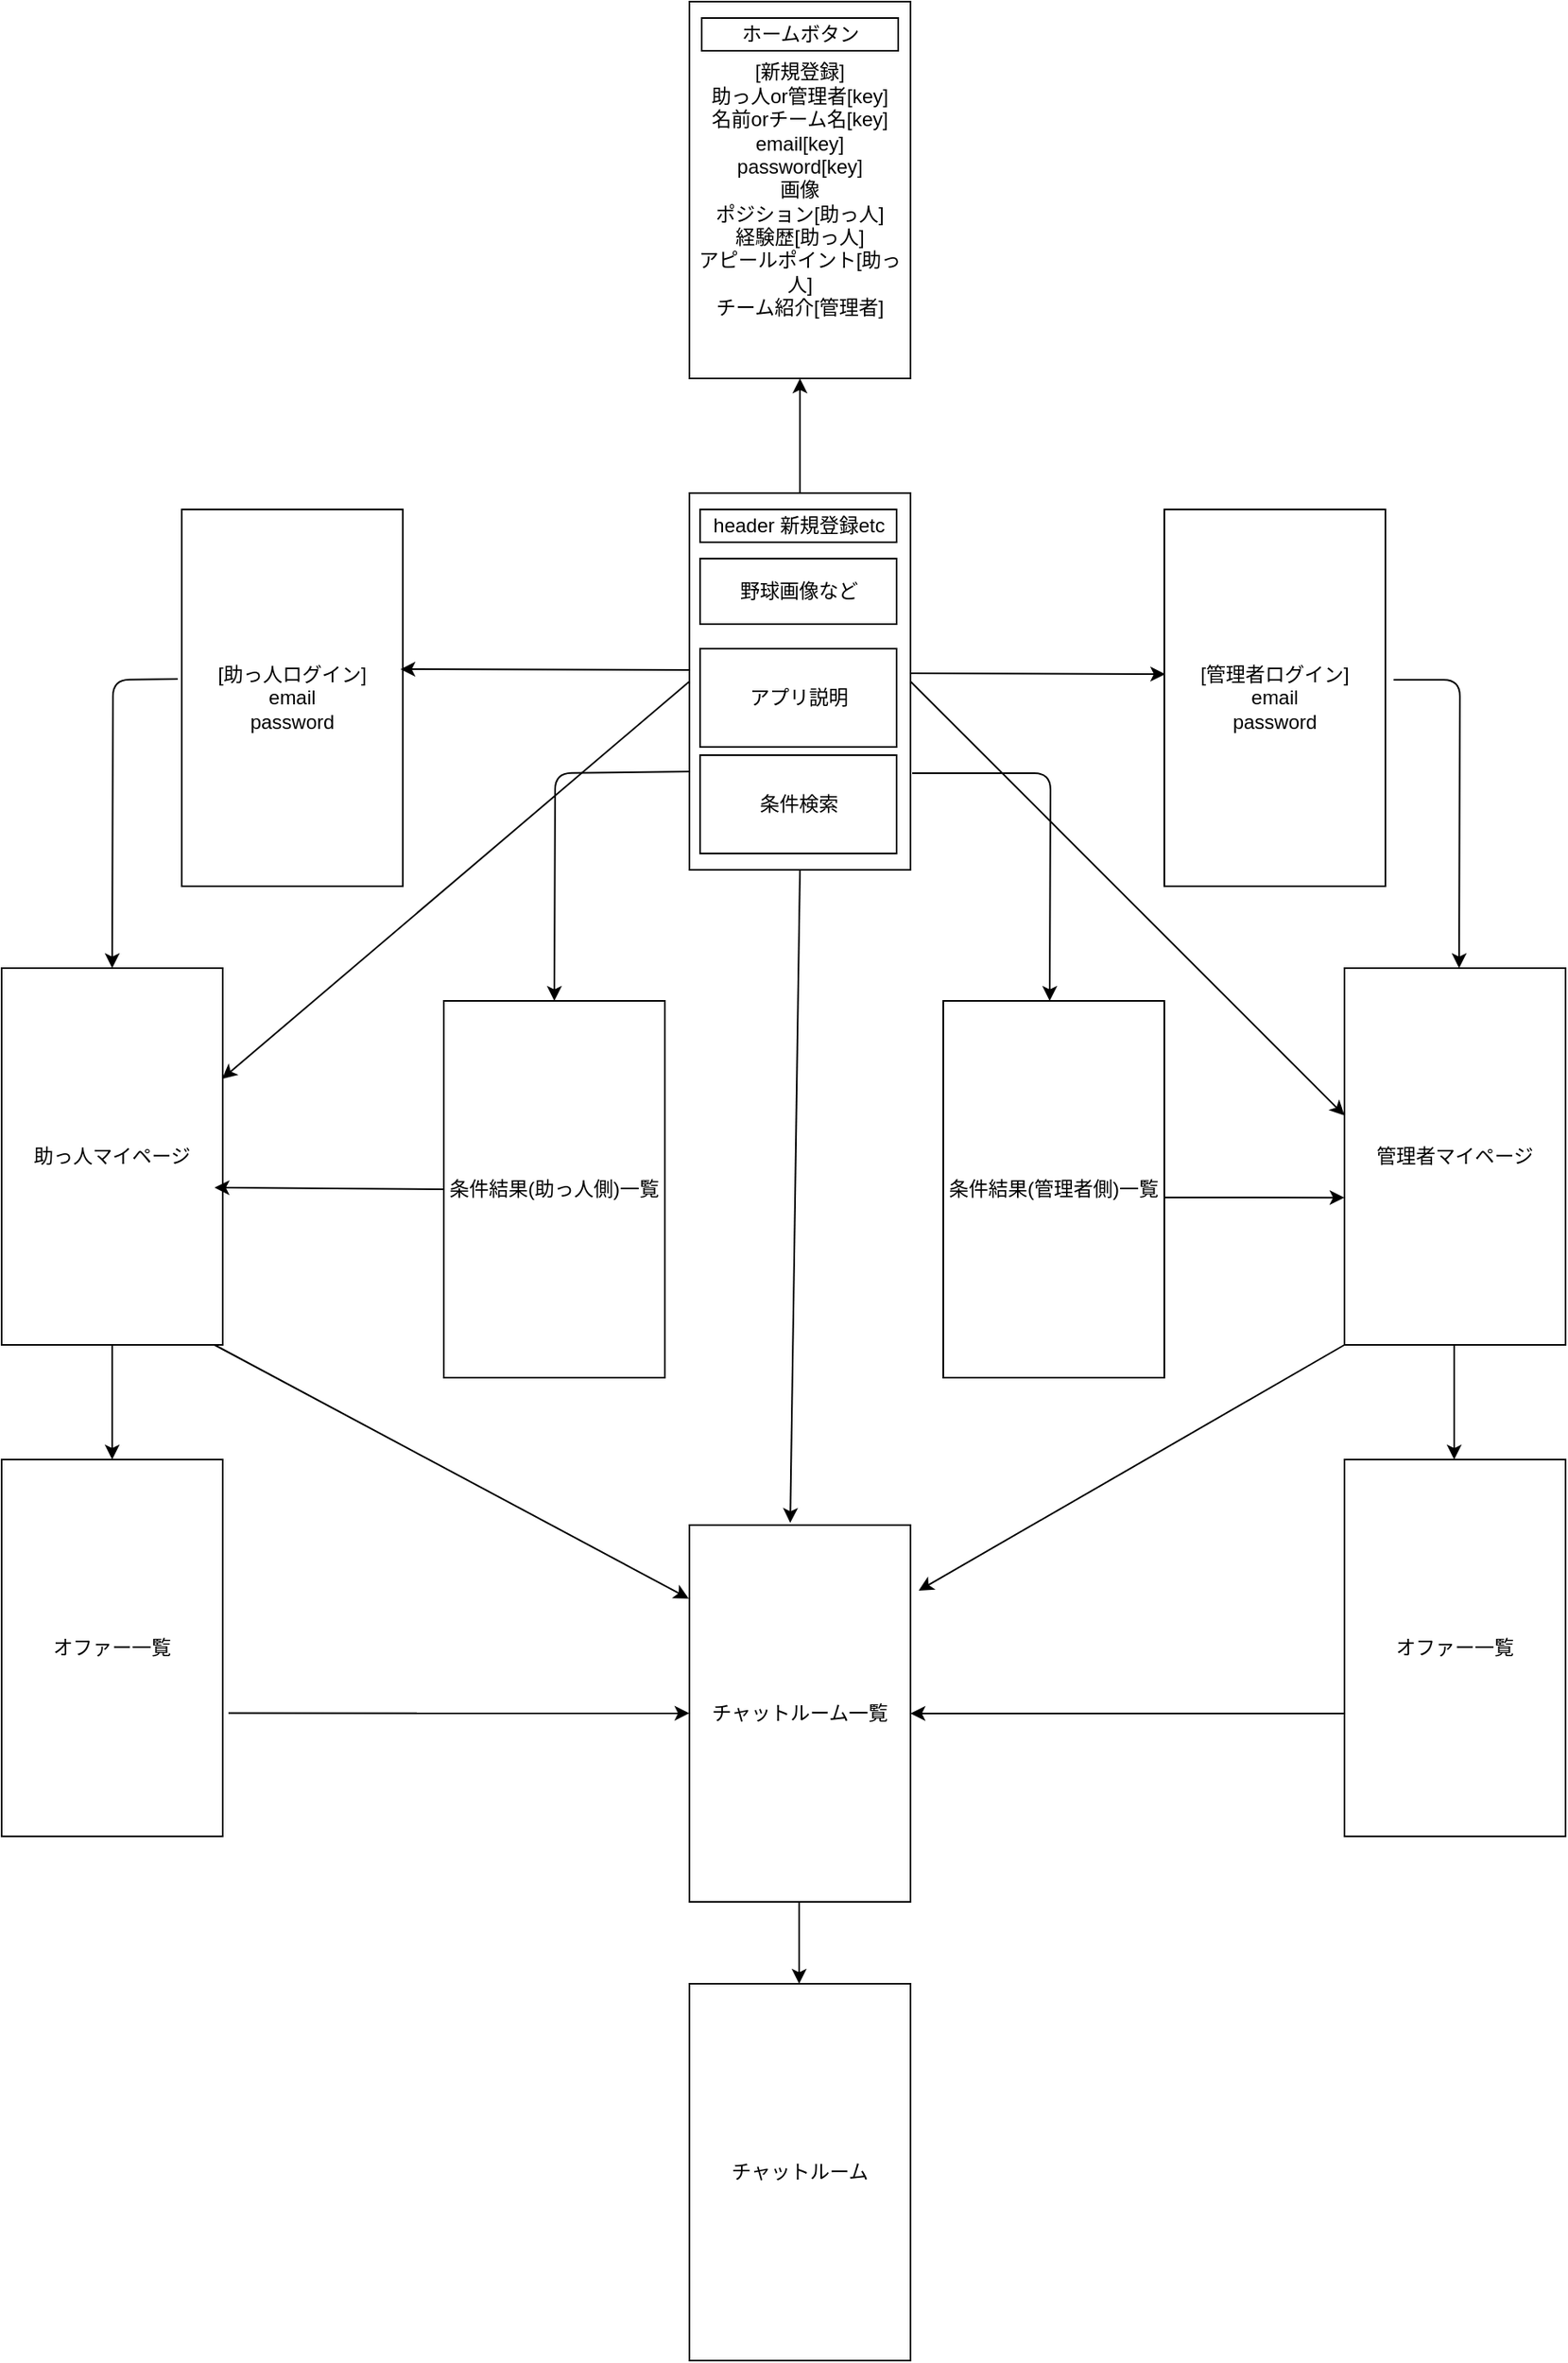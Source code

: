 <mxfile>
    <diagram id="UCk-Ia4SWXFIZYeY76kG" name="ページ1">
        <mxGraphModel dx="1258" dy="1739" grid="1" gridSize="10" guides="1" tooltips="1" connect="1" arrows="1" fold="1" page="1" pageScale="1" pageWidth="1169" pageHeight="827" math="0" shadow="0">
            <root>
                <mxCell id="0"/>
                <mxCell id="1" parent="0"/>
                <mxCell id="3" value="[管理者ログイン]&lt;br&gt;email&lt;br&gt;password" style="rounded=0;whiteSpace=wrap;html=1;" vertex="1" parent="1">
                    <mxGeometry x="830" y="60" width="135" height="230" as="geometry"/>
                </mxCell>
                <mxCell id="4" value="[助っ人ログイン]&lt;br&gt;email&lt;br&gt;password" style="rounded=0;whiteSpace=wrap;html=1;" vertex="1" parent="1">
                    <mxGeometry x="230" y="60" width="135" height="230" as="geometry"/>
                </mxCell>
                <mxCell id="5" value="条件結果(助っ人側)一覧" style="rounded=0;whiteSpace=wrap;html=1;" vertex="1" parent="1">
                    <mxGeometry x="390" y="360" width="135" height="230" as="geometry"/>
                </mxCell>
                <mxCell id="6" value="条件結果(管理者側)一覧" style="rounded=0;whiteSpace=wrap;html=1;" vertex="1" parent="1">
                    <mxGeometry x="695" y="360" width="135" height="230" as="geometry"/>
                </mxCell>
                <mxCell id="7" value="助っ人マイページ" style="rounded=0;whiteSpace=wrap;html=1;" vertex="1" parent="1">
                    <mxGeometry x="120" y="340" width="135" height="230" as="geometry"/>
                </mxCell>
                <mxCell id="8" value="管理者マイページ" style="rounded=0;whiteSpace=wrap;html=1;" vertex="1" parent="1">
                    <mxGeometry x="940" y="340" width="135" height="230" as="geometry"/>
                </mxCell>
                <mxCell id="9" value="オファー一覧" style="rounded=0;whiteSpace=wrap;html=1;" vertex="1" parent="1">
                    <mxGeometry x="120" y="640" width="135" height="230" as="geometry"/>
                </mxCell>
                <mxCell id="10" value="チャットルーム一覧" style="rounded=0;whiteSpace=wrap;html=1;" vertex="1" parent="1">
                    <mxGeometry x="540" y="680" width="135" height="230" as="geometry"/>
                </mxCell>
                <mxCell id="11" value="オファー一覧" style="rounded=0;whiteSpace=wrap;html=1;" vertex="1" parent="1">
                    <mxGeometry x="940" y="640" width="135" height="230" as="geometry"/>
                </mxCell>
                <mxCell id="15" value="" style="endArrow=classic;html=1;entryX=0.989;entryY=0.424;entryDx=0;entryDy=0;entryPerimeter=0;" edge="1" parent="1" target="4">
                    <mxGeometry width="50" height="50" relative="1" as="geometry">
                        <mxPoint x="540" y="158" as="sourcePoint"/>
                        <mxPoint x="410" y="120" as="targetPoint"/>
                    </mxGeometry>
                </mxCell>
                <mxCell id="16" value="" style="endArrow=classic;html=1;entryX=0.004;entryY=0.437;entryDx=0;entryDy=0;entryPerimeter=0;" edge="1" parent="1" target="3">
                    <mxGeometry width="50" height="50" relative="1" as="geometry">
                        <mxPoint x="675" y="160" as="sourcePoint"/>
                        <mxPoint x="725" y="110" as="targetPoint"/>
                    </mxGeometry>
                </mxCell>
                <mxCell id="17" value="" style="endArrow=classic;html=1;entryX=0.5;entryY=0;entryDx=0;entryDy=0;exitX=-0.018;exitY=0.45;exitDx=0;exitDy=0;exitPerimeter=0;" edge="1" parent="1" source="4" target="7">
                    <mxGeometry width="50" height="50" relative="1" as="geometry">
                        <mxPoint x="150" y="240" as="sourcePoint"/>
                        <mxPoint x="200" y="190" as="targetPoint"/>
                        <Array as="points">
                            <mxPoint x="188" y="164"/>
                        </Array>
                    </mxGeometry>
                </mxCell>
                <mxCell id="19" value="" style="endArrow=classic;html=1;exitX=1.037;exitY=0.452;exitDx=0;exitDy=0;exitPerimeter=0;" edge="1" parent="1" source="3">
                    <mxGeometry width="50" height="50" relative="1" as="geometry">
                        <mxPoint x="1050.07" y="163.5" as="sourcePoint"/>
                        <mxPoint x="1010" y="340" as="targetPoint"/>
                        <Array as="points">
                            <mxPoint x="1010.5" y="164"/>
                        </Array>
                    </mxGeometry>
                </mxCell>
                <mxCell id="20" value="" style="endArrow=classic;html=1;entryX=0.5;entryY=0;entryDx=0;entryDy=0;exitX=-0.018;exitY=0.45;exitDx=0;exitDy=0;exitPerimeter=0;" edge="1" parent="1" target="5">
                    <mxGeometry width="50" height="50" relative="1" as="geometry">
                        <mxPoint x="540" y="220" as="sourcePoint"/>
                        <mxPoint x="499.93" y="396.5" as="targetPoint"/>
                        <Array as="points">
                            <mxPoint x="458" y="221"/>
                        </Array>
                    </mxGeometry>
                </mxCell>
                <mxCell id="21" value="" style="endArrow=classic;html=1;entryX=0.5;entryY=0;entryDx=0;entryDy=0;" edge="1" parent="1">
                    <mxGeometry width="50" height="50" relative="1" as="geometry">
                        <mxPoint x="676" y="221" as="sourcePoint"/>
                        <mxPoint x="760" y="360" as="targetPoint"/>
                        <Array as="points">
                            <mxPoint x="760.5" y="221"/>
                        </Array>
                    </mxGeometry>
                </mxCell>
                <mxCell id="24" value="" style="endArrow=classic;html=1;entryX=0;entryY=0.609;entryDx=0;entryDy=0;entryPerimeter=0;" edge="1" parent="1" target="8">
                    <mxGeometry width="50" height="50" relative="1" as="geometry">
                        <mxPoint x="830" y="480" as="sourcePoint"/>
                        <mxPoint x="880" y="430" as="targetPoint"/>
                    </mxGeometry>
                </mxCell>
                <mxCell id="25" value="" style="endArrow=classic;html=1;exitX=0;exitY=0.5;exitDx=0;exitDy=0;" edge="1" parent="1" source="5">
                    <mxGeometry width="50" height="50" relative="1" as="geometry">
                        <mxPoint x="275" y="470" as="sourcePoint"/>
                        <mxPoint x="250" y="474" as="targetPoint"/>
                    </mxGeometry>
                </mxCell>
                <mxCell id="26" value="" style="endArrow=classic;html=1;entryX=0.5;entryY=0;entryDx=0;entryDy=0;exitX=0.5;exitY=1;exitDx=0;exitDy=0;" edge="1" parent="1" source="7" target="9">
                    <mxGeometry width="50" height="50" relative="1" as="geometry">
                        <mxPoint x="180" y="610" as="sourcePoint"/>
                        <mxPoint x="230" y="560" as="targetPoint"/>
                    </mxGeometry>
                </mxCell>
                <mxCell id="27" value="" style="endArrow=classic;html=1;entryX=0.5;entryY=0;entryDx=0;entryDy=0;exitX=0.5;exitY=1;exitDx=0;exitDy=0;" edge="1" parent="1">
                    <mxGeometry width="50" height="50" relative="1" as="geometry">
                        <mxPoint x="1007" y="570" as="sourcePoint"/>
                        <mxPoint x="1007" y="640" as="targetPoint"/>
                    </mxGeometry>
                </mxCell>
                <mxCell id="28" value="" style="endArrow=classic;html=1;entryX=-0.003;entryY=0.195;entryDx=0;entryDy=0;entryPerimeter=0;" edge="1" parent="1" target="10">
                    <mxGeometry width="50" height="50" relative="1" as="geometry">
                        <mxPoint x="250" y="570" as="sourcePoint"/>
                        <mxPoint x="320" y="670" as="targetPoint"/>
                    </mxGeometry>
                </mxCell>
                <mxCell id="29" value="" style="endArrow=classic;html=1;exitX=0;exitY=1;exitDx=0;exitDy=0;" edge="1" parent="1" source="8">
                    <mxGeometry width="50" height="50" relative="1" as="geometry">
                        <mxPoint x="850" y="620" as="sourcePoint"/>
                        <mxPoint x="680" y="720" as="targetPoint"/>
                    </mxGeometry>
                </mxCell>
                <mxCell id="30" value="" style="endArrow=classic;html=1;entryX=-0.003;entryY=0.195;entryDx=0;entryDy=0;entryPerimeter=0;exitX=1.026;exitY=0.673;exitDx=0;exitDy=0;exitPerimeter=0;" edge="1" parent="1" source="9">
                    <mxGeometry width="50" height="50" relative="1" as="geometry">
                        <mxPoint x="250.4" y="640" as="sourcePoint"/>
                        <mxPoint x="539.995" y="794.85" as="targetPoint"/>
                    </mxGeometry>
                </mxCell>
                <mxCell id="31" value="" style="endArrow=classic;html=1;entryX=1;entryY=0.5;entryDx=0;entryDy=0;" edge="1" parent="1" target="10">
                    <mxGeometry width="50" height="50" relative="1" as="geometry">
                        <mxPoint x="940" y="795" as="sourcePoint"/>
                        <mxPoint x="710" y="820" as="targetPoint"/>
                    </mxGeometry>
                </mxCell>
                <mxCell id="32" value="" style="endArrow=classic;html=1;entryX=0.456;entryY=-0.006;entryDx=0;entryDy=0;entryPerimeter=0;exitX=0.5;exitY=1;exitDx=0;exitDy=0;" edge="1" parent="1" source="2" target="10">
                    <mxGeometry width="50" height="50" relative="1" as="geometry">
                        <mxPoint x="600" y="450" as="sourcePoint"/>
                        <mxPoint x="650" y="400" as="targetPoint"/>
                    </mxGeometry>
                </mxCell>
                <mxCell id="33" value="" style="endArrow=classic;html=1;entryX=0.997;entryY=0.294;entryDx=0;entryDy=0;entryPerimeter=0;exitX=0;exitY=0.5;exitDx=0;exitDy=0;" edge="1" parent="1" source="2" target="7">
                    <mxGeometry width="50" height="50" relative="1" as="geometry">
                        <mxPoint x="415.94" y="60" as="sourcePoint"/>
                        <mxPoint x="410.0" y="448.62" as="targetPoint"/>
                    </mxGeometry>
                </mxCell>
                <mxCell id="34" value="" style="endArrow=classic;html=1;entryX=0;entryY=0.391;entryDx=0;entryDy=0;entryPerimeter=0;exitX=1;exitY=0.5;exitDx=0;exitDy=0;" edge="1" parent="1" source="2" target="8">
                    <mxGeometry width="50" height="50" relative="1" as="geometry">
                        <mxPoint x="810.4" y="210" as="sourcePoint"/>
                        <mxPoint x="524.995" y="442.62" as="targetPoint"/>
                    </mxGeometry>
                </mxCell>
                <mxCell id="36" value="チャットルーム" style="rounded=0;whiteSpace=wrap;html=1;" vertex="1" parent="1">
                    <mxGeometry x="540" y="960" width="135" height="230" as="geometry"/>
                </mxCell>
                <mxCell id="37" value="" style="endArrow=classic;html=1;" edge="1" parent="1">
                    <mxGeometry width="50" height="50" relative="1" as="geometry">
                        <mxPoint x="607" y="910" as="sourcePoint"/>
                        <mxPoint x="607" y="960" as="targetPoint"/>
                    </mxGeometry>
                </mxCell>
                <mxCell id="38" value="[新規登録]&lt;br&gt;助っ人or管理者[key]&lt;br&gt;名前orチーム名[key]&lt;br&gt;email[key]&lt;br&gt;password[key]&lt;br&gt;画像&lt;br&gt;ポジション[助っ人]&lt;br&gt;経験歴[助っ人]&lt;br&gt;アピールポイント[助っ人]&lt;br&gt;チーム紹介[管理者]" style="rounded=0;whiteSpace=wrap;html=1;" vertex="1" parent="1">
                    <mxGeometry x="540" y="-250" width="135" height="230" as="geometry"/>
                </mxCell>
                <mxCell id="39" value="" style="endArrow=classic;html=1;" edge="1" parent="1" source="2">
                    <mxGeometry width="50" height="50" relative="1" as="geometry">
                        <mxPoint x="600" y="140" as="sourcePoint"/>
                        <mxPoint x="650" y="90" as="targetPoint"/>
                    </mxGeometry>
                </mxCell>
                <mxCell id="2" value="" style="rounded=0;whiteSpace=wrap;html=1;" vertex="1" parent="1">
                    <mxGeometry x="540" y="50" width="135" height="230" as="geometry"/>
                </mxCell>
                <mxCell id="41" value="" style="endArrow=classic;html=1;entryX=0.5;entryY=1;entryDx=0;entryDy=0;exitX=0.5;exitY=0;exitDx=0;exitDy=0;" edge="1" parent="1" source="2" target="38">
                    <mxGeometry width="50" height="50" relative="1" as="geometry">
                        <mxPoint x="608" y="40" as="sourcePoint"/>
                        <mxPoint x="655.54" y="20.51" as="targetPoint"/>
                    </mxGeometry>
                </mxCell>
                <mxCell id="43" value="header 新規登録etc" style="rounded=0;whiteSpace=wrap;html=1;" vertex="1" parent="1">
                    <mxGeometry x="546.5" y="60" width="120" height="20" as="geometry"/>
                </mxCell>
                <mxCell id="44" value="野球画像など" style="rounded=0;whiteSpace=wrap;html=1;" vertex="1" parent="1">
                    <mxGeometry x="546.5" y="90" width="120" height="40" as="geometry"/>
                </mxCell>
                <mxCell id="45" value="アプリ説明" style="rounded=0;whiteSpace=wrap;html=1;" vertex="1" parent="1">
                    <mxGeometry x="546.5" y="145" width="120" height="60" as="geometry"/>
                </mxCell>
                <mxCell id="46" value="条件検索" style="rounded=0;whiteSpace=wrap;html=1;" vertex="1" parent="1">
                    <mxGeometry x="546.5" y="210" width="120" height="60" as="geometry"/>
                </mxCell>
                <mxCell id="48" value="ホームボタン" style="rounded=0;whiteSpace=wrap;html=1;" vertex="1" parent="1">
                    <mxGeometry x="547.5" y="-240" width="120" height="20" as="geometry"/>
                </mxCell>
            </root>
        </mxGraphModel>
    </diagram>
</mxfile>